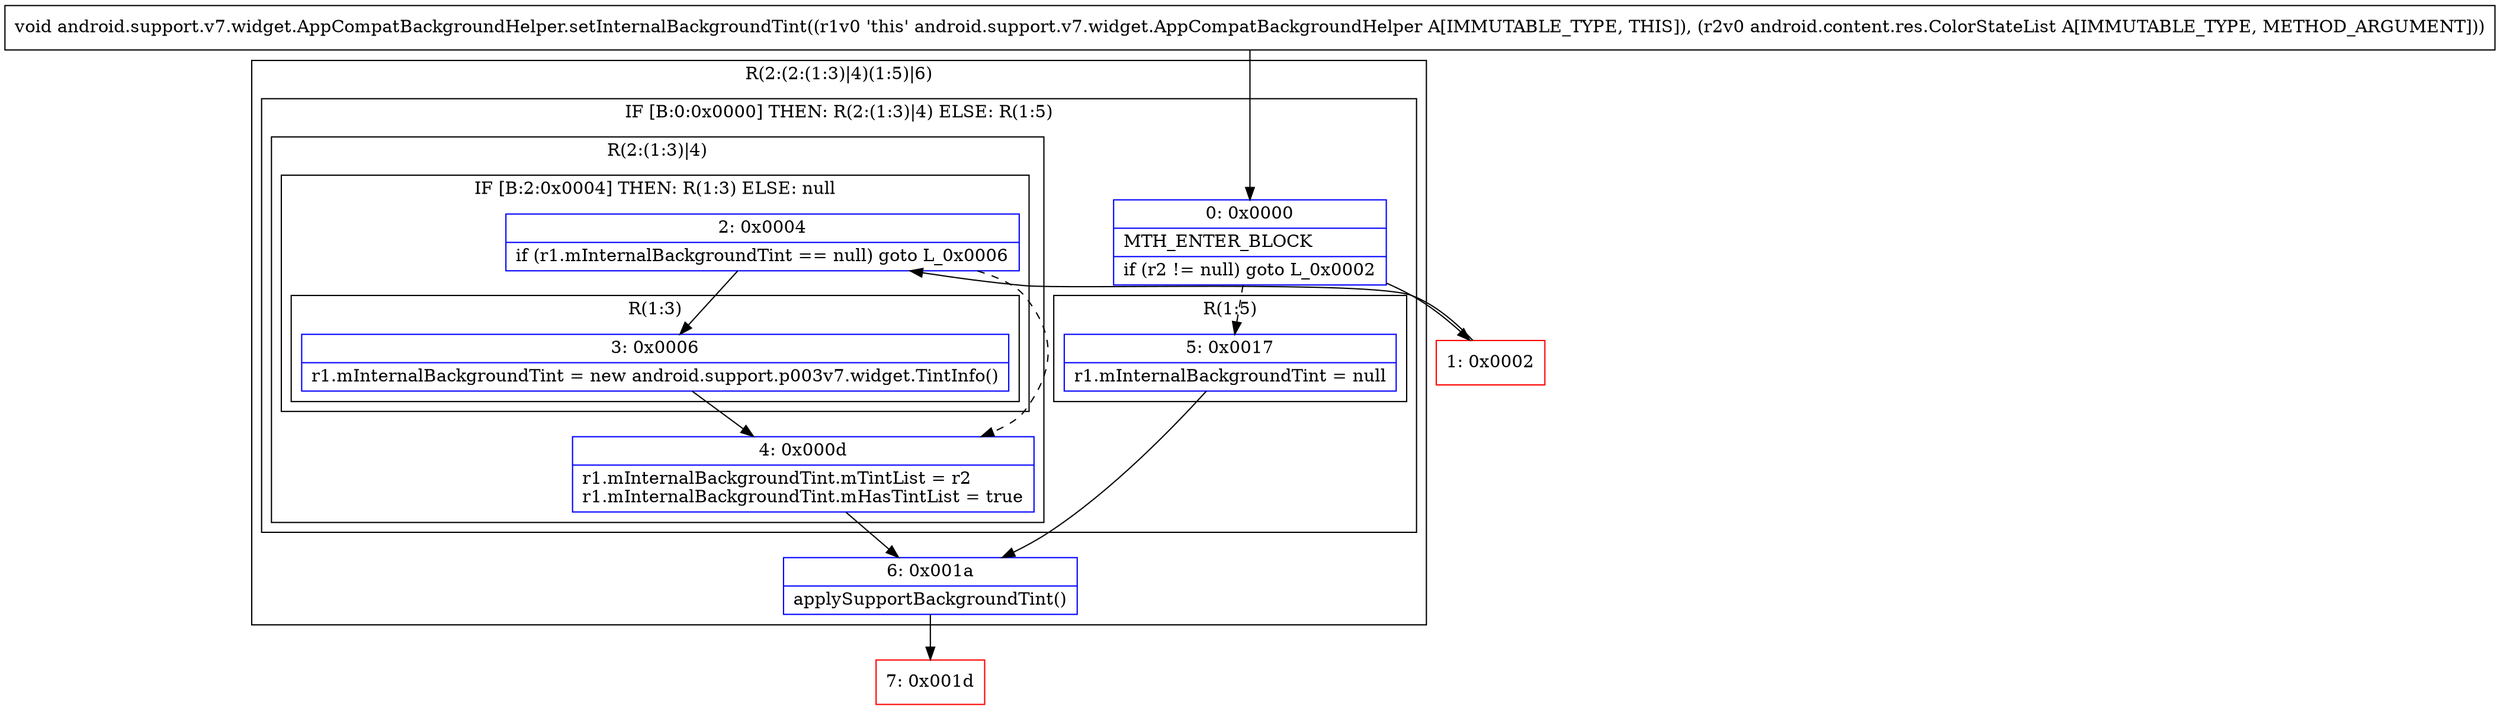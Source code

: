 digraph "CFG forandroid.support.v7.widget.AppCompatBackgroundHelper.setInternalBackgroundTint(Landroid\/content\/res\/ColorStateList;)V" {
subgraph cluster_Region_1435579051 {
label = "R(2:(2:(1:3)|4)(1:5)|6)";
node [shape=record,color=blue];
subgraph cluster_IfRegion_1989866553 {
label = "IF [B:0:0x0000] THEN: R(2:(1:3)|4) ELSE: R(1:5)";
node [shape=record,color=blue];
Node_0 [shape=record,label="{0\:\ 0x0000|MTH_ENTER_BLOCK\l|if (r2 != null) goto L_0x0002\l}"];
subgraph cluster_Region_1611782575 {
label = "R(2:(1:3)|4)";
node [shape=record,color=blue];
subgraph cluster_IfRegion_1976587229 {
label = "IF [B:2:0x0004] THEN: R(1:3) ELSE: null";
node [shape=record,color=blue];
Node_2 [shape=record,label="{2\:\ 0x0004|if (r1.mInternalBackgroundTint == null) goto L_0x0006\l}"];
subgraph cluster_Region_688403366 {
label = "R(1:3)";
node [shape=record,color=blue];
Node_3 [shape=record,label="{3\:\ 0x0006|r1.mInternalBackgroundTint = new android.support.p003v7.widget.TintInfo()\l}"];
}
}
Node_4 [shape=record,label="{4\:\ 0x000d|r1.mInternalBackgroundTint.mTintList = r2\lr1.mInternalBackgroundTint.mHasTintList = true\l}"];
}
subgraph cluster_Region_135405954 {
label = "R(1:5)";
node [shape=record,color=blue];
Node_5 [shape=record,label="{5\:\ 0x0017|r1.mInternalBackgroundTint = null\l}"];
}
}
Node_6 [shape=record,label="{6\:\ 0x001a|applySupportBackgroundTint()\l}"];
}
Node_1 [shape=record,color=red,label="{1\:\ 0x0002}"];
Node_7 [shape=record,color=red,label="{7\:\ 0x001d}"];
MethodNode[shape=record,label="{void android.support.v7.widget.AppCompatBackgroundHelper.setInternalBackgroundTint((r1v0 'this' android.support.v7.widget.AppCompatBackgroundHelper A[IMMUTABLE_TYPE, THIS]), (r2v0 android.content.res.ColorStateList A[IMMUTABLE_TYPE, METHOD_ARGUMENT])) }"];
MethodNode -> Node_0;
Node_0 -> Node_1;
Node_0 -> Node_5[style=dashed];
Node_2 -> Node_3;
Node_2 -> Node_4[style=dashed];
Node_3 -> Node_4;
Node_4 -> Node_6;
Node_5 -> Node_6;
Node_6 -> Node_7;
Node_1 -> Node_2;
}

